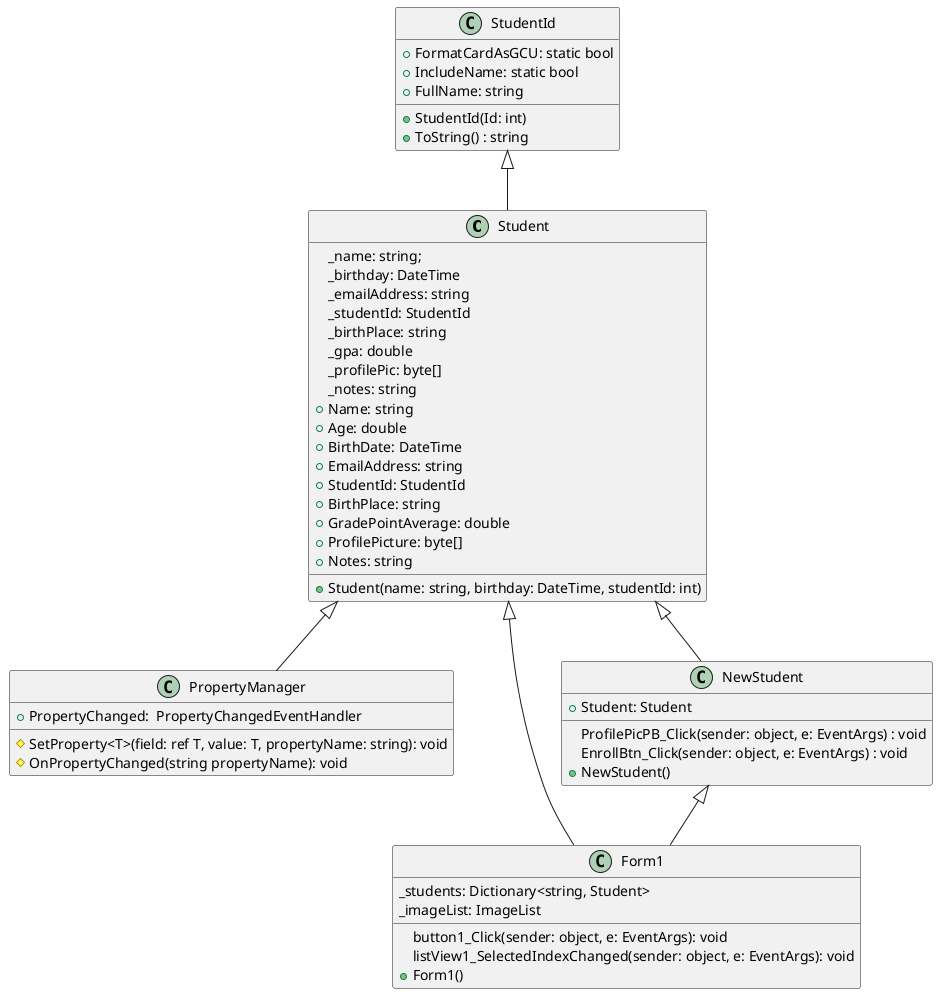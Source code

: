 @startuml
'https://plantuml.com/class-diagram



class Student {
         _name: string;
         _birthday: DateTime
        _emailAddress: string
        _studentId: StudentId
        _birthPlace: string
        _gpa: double
        _profilePic: byte[]
        _notes: string
        +Name: string
        +Age: double
        +BirthDate: DateTime 
        +EmailAddress: string
        +StudentId: StudentId
        +BirthPlace: string
        +GradePointAverage: double
        +ProfilePicture: byte[]
        +Notes: string
        +Student(name: string, birthday: DateTime, studentId: int)
}
 
class StudentId {
        +FormatCardAsGCU: static bool
        +IncludeName: static bool
        +FullName: string
        +StudentId(Id: int)
        +ToString() : string
}

class PropertyManager {
        +PropertyChanged:  PropertyChangedEventHandler
        #SetProperty<T>(field: ref T, value: T, propertyName: string): void
        #OnPropertyChanged(string propertyName): void
}

class Form1 {
            _students: Dictionary<string, Student> 
            _imageList: ImageList            
            button1_Click(sender: object, e: EventArgs): void
            listView1_SelectedIndexChanged(sender: object, e: EventArgs): void
            +Form1()
}

class NewStudent {    
        +Student: Student       
        ProfilePicPB_Click(sender: object, e: EventArgs) : void
        EnrollBtn_Click(sender: object, e: EventArgs) : void
        +NewStudent()
}

StudentId <|-- Student
Student <|-- PropertyManager
NewStudent <|-- Form1
Student <|-- NewStudent
Student <|-- Form1

@enduml
